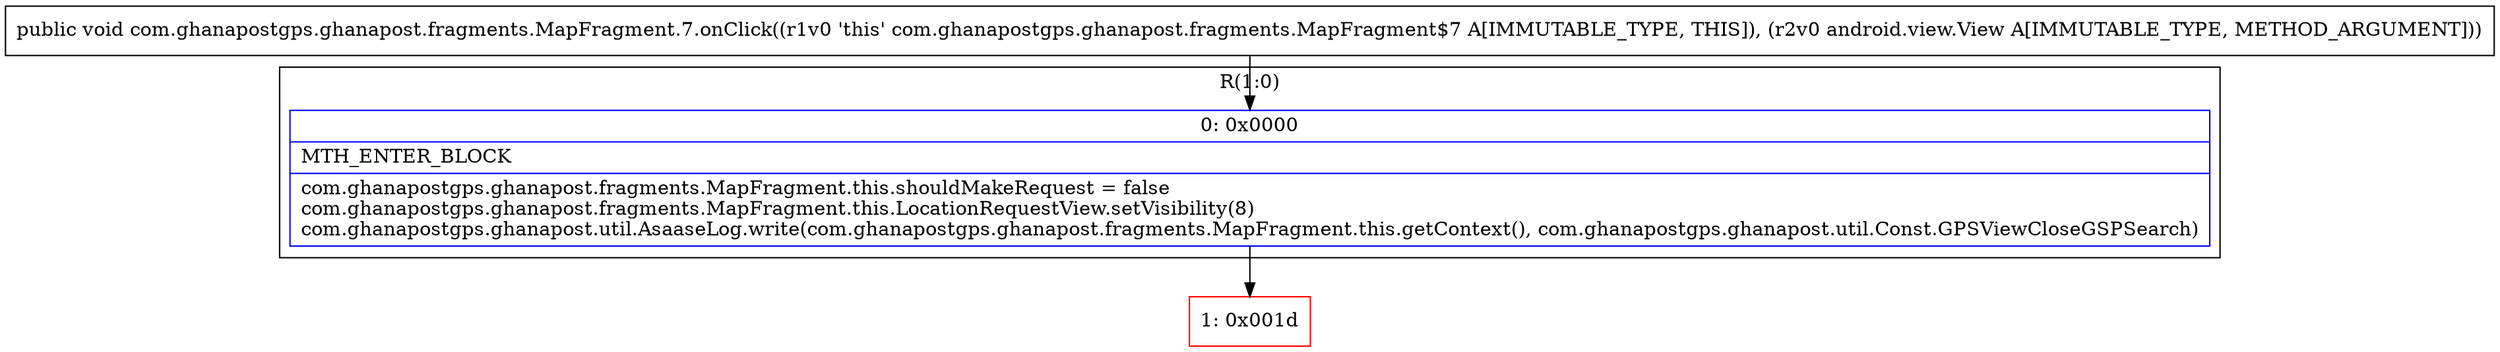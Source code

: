 digraph "CFG forcom.ghanapostgps.ghanapost.fragments.MapFragment.7.onClick(Landroid\/view\/View;)V" {
subgraph cluster_Region_1776055590 {
label = "R(1:0)";
node [shape=record,color=blue];
Node_0 [shape=record,label="{0\:\ 0x0000|MTH_ENTER_BLOCK\l|com.ghanapostgps.ghanapost.fragments.MapFragment.this.shouldMakeRequest = false\lcom.ghanapostgps.ghanapost.fragments.MapFragment.this.LocationRequestView.setVisibility(8)\lcom.ghanapostgps.ghanapost.util.AsaaseLog.write(com.ghanapostgps.ghanapost.fragments.MapFragment.this.getContext(), com.ghanapostgps.ghanapost.util.Const.GPSViewCloseGSPSearch)\l}"];
}
Node_1 [shape=record,color=red,label="{1\:\ 0x001d}"];
MethodNode[shape=record,label="{public void com.ghanapostgps.ghanapost.fragments.MapFragment.7.onClick((r1v0 'this' com.ghanapostgps.ghanapost.fragments.MapFragment$7 A[IMMUTABLE_TYPE, THIS]), (r2v0 android.view.View A[IMMUTABLE_TYPE, METHOD_ARGUMENT])) }"];
MethodNode -> Node_0;
Node_0 -> Node_1;
}

